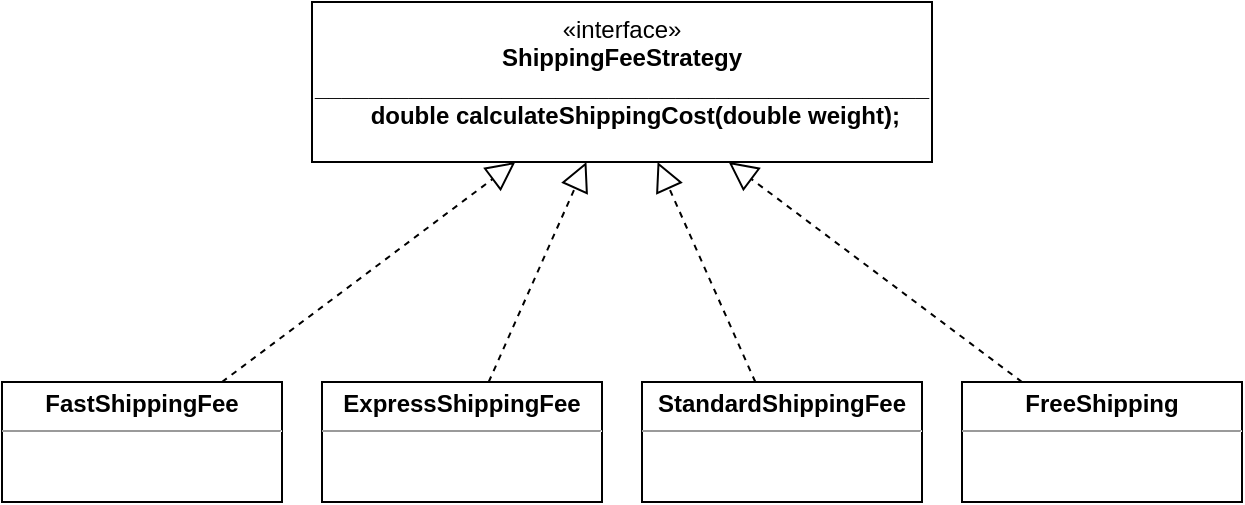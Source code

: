 <mxfile version="21.1.2" type="device">
  <diagram name="Page-1" id="sD1TbueXaAREkULd9Du2">
    <mxGraphModel dx="863" dy="505" grid="1" gridSize="10" guides="1" tooltips="1" connect="1" arrows="1" fold="1" page="1" pageScale="1" pageWidth="850" pageHeight="1100" math="0" shadow="0">
      <root>
        <mxCell id="0" />
        <mxCell id="1" parent="0" />
        <mxCell id="h-GWfNw17PR0JSdMFJzE-2" value="«interface»&lt;br&gt;&lt;b&gt;ShippingFeeStrategy&lt;/b&gt;&lt;br&gt;&lt;b&gt;______________________________________________&lt;/b&gt;&lt;br&gt;&lt;div style=&quot;&quot;&gt;&lt;b&gt;&amp;nbsp; &amp;nbsp; double calculateShippingCost(&lt;/b&gt;&lt;b style=&quot;background-color: initial;&quot;&gt;double weight&lt;/b&gt;&lt;b style=&quot;background-color: initial;&quot;&gt;);&lt;/b&gt;&lt;/div&gt;&lt;div style=&quot;font-weight: bold;&quot;&gt;&lt;br&gt;&lt;/div&gt;" style="html=1;whiteSpace=wrap;verticalAlign=top;align=center;" vertex="1" parent="1">
          <mxGeometry x="255" y="200" width="310" height="80" as="geometry" />
        </mxCell>
        <mxCell id="h-GWfNw17PR0JSdMFJzE-19" style="rounded=0;orthogonalLoop=1;jettySize=auto;html=1;dashed=1;endArrow=block;endFill=0;endSize=12;" edge="1" parent="1" source="h-GWfNw17PR0JSdMFJzE-6" target="h-GWfNw17PR0JSdMFJzE-2">
          <mxGeometry relative="1" as="geometry" />
        </mxCell>
        <mxCell id="h-GWfNw17PR0JSdMFJzE-6" value="&lt;p style=&quot;margin:0px;margin-top:4px;text-align:center;&quot;&gt;&lt;b&gt;FastShippingFee&lt;/b&gt;&lt;/p&gt;&lt;hr size=&quot;1&quot;&gt;&lt;div style=&quot;height:2px;&quot;&gt;&lt;/div&gt;" style="verticalAlign=top;align=left;overflow=fill;fontSize=12;fontFamily=Helvetica;html=1;whiteSpace=wrap;" vertex="1" parent="1">
          <mxGeometry x="100" y="390" width="140" height="60" as="geometry" />
        </mxCell>
        <mxCell id="h-GWfNw17PR0JSdMFJzE-20" style="rounded=0;orthogonalLoop=1;jettySize=auto;html=1;dashed=1;endArrow=block;endFill=0;endSize=12;" edge="1" parent="1" source="h-GWfNw17PR0JSdMFJzE-8" target="h-GWfNw17PR0JSdMFJzE-2">
          <mxGeometry relative="1" as="geometry" />
        </mxCell>
        <mxCell id="h-GWfNw17PR0JSdMFJzE-8" value="&lt;p style=&quot;margin:0px;margin-top:4px;text-align:center;&quot;&gt;&lt;b&gt;ExpressShippingFee&lt;/b&gt;&lt;/p&gt;&lt;hr size=&quot;1&quot;&gt;&lt;div style=&quot;height:2px;&quot;&gt;&lt;/div&gt;" style="verticalAlign=top;align=left;overflow=fill;fontSize=12;fontFamily=Helvetica;html=1;whiteSpace=wrap;" vertex="1" parent="1">
          <mxGeometry x="260" y="390" width="140" height="60" as="geometry" />
        </mxCell>
        <mxCell id="h-GWfNw17PR0JSdMFJzE-22" style="rounded=0;orthogonalLoop=1;jettySize=auto;html=1;dashed=1;endArrow=block;endFill=0;endSize=12;" edge="1" parent="1" source="h-GWfNw17PR0JSdMFJzE-9" target="h-GWfNw17PR0JSdMFJzE-2">
          <mxGeometry relative="1" as="geometry" />
        </mxCell>
        <mxCell id="h-GWfNw17PR0JSdMFJzE-9" value="&lt;p style=&quot;margin:0px;margin-top:4px;text-align:center;&quot;&gt;&lt;b&gt;StandardShippingFee&lt;/b&gt;&lt;/p&gt;&lt;hr size=&quot;1&quot;&gt;&lt;div style=&quot;height:2px;&quot;&gt;&lt;/div&gt;" style="verticalAlign=top;align=left;overflow=fill;fontSize=12;fontFamily=Helvetica;html=1;whiteSpace=wrap;" vertex="1" parent="1">
          <mxGeometry x="420" y="390" width="140" height="60" as="geometry" />
        </mxCell>
        <mxCell id="h-GWfNw17PR0JSdMFJzE-21" style="rounded=0;orthogonalLoop=1;jettySize=auto;html=1;dashed=1;endArrow=block;endFill=0;endSize=12;" edge="1" parent="1" source="h-GWfNw17PR0JSdMFJzE-10" target="h-GWfNw17PR0JSdMFJzE-2">
          <mxGeometry relative="1" as="geometry" />
        </mxCell>
        <mxCell id="h-GWfNw17PR0JSdMFJzE-10" value="&lt;p style=&quot;margin:0px;margin-top:4px;text-align:center;&quot;&gt;&lt;b&gt;FreeShipping&lt;/b&gt;&lt;/p&gt;&lt;hr size=&quot;1&quot;&gt;&lt;div style=&quot;height:2px;&quot;&gt;&lt;/div&gt;" style="verticalAlign=top;align=left;overflow=fill;fontSize=12;fontFamily=Helvetica;html=1;whiteSpace=wrap;" vertex="1" parent="1">
          <mxGeometry x="580" y="390" width="140" height="60" as="geometry" />
        </mxCell>
      </root>
    </mxGraphModel>
  </diagram>
</mxfile>
